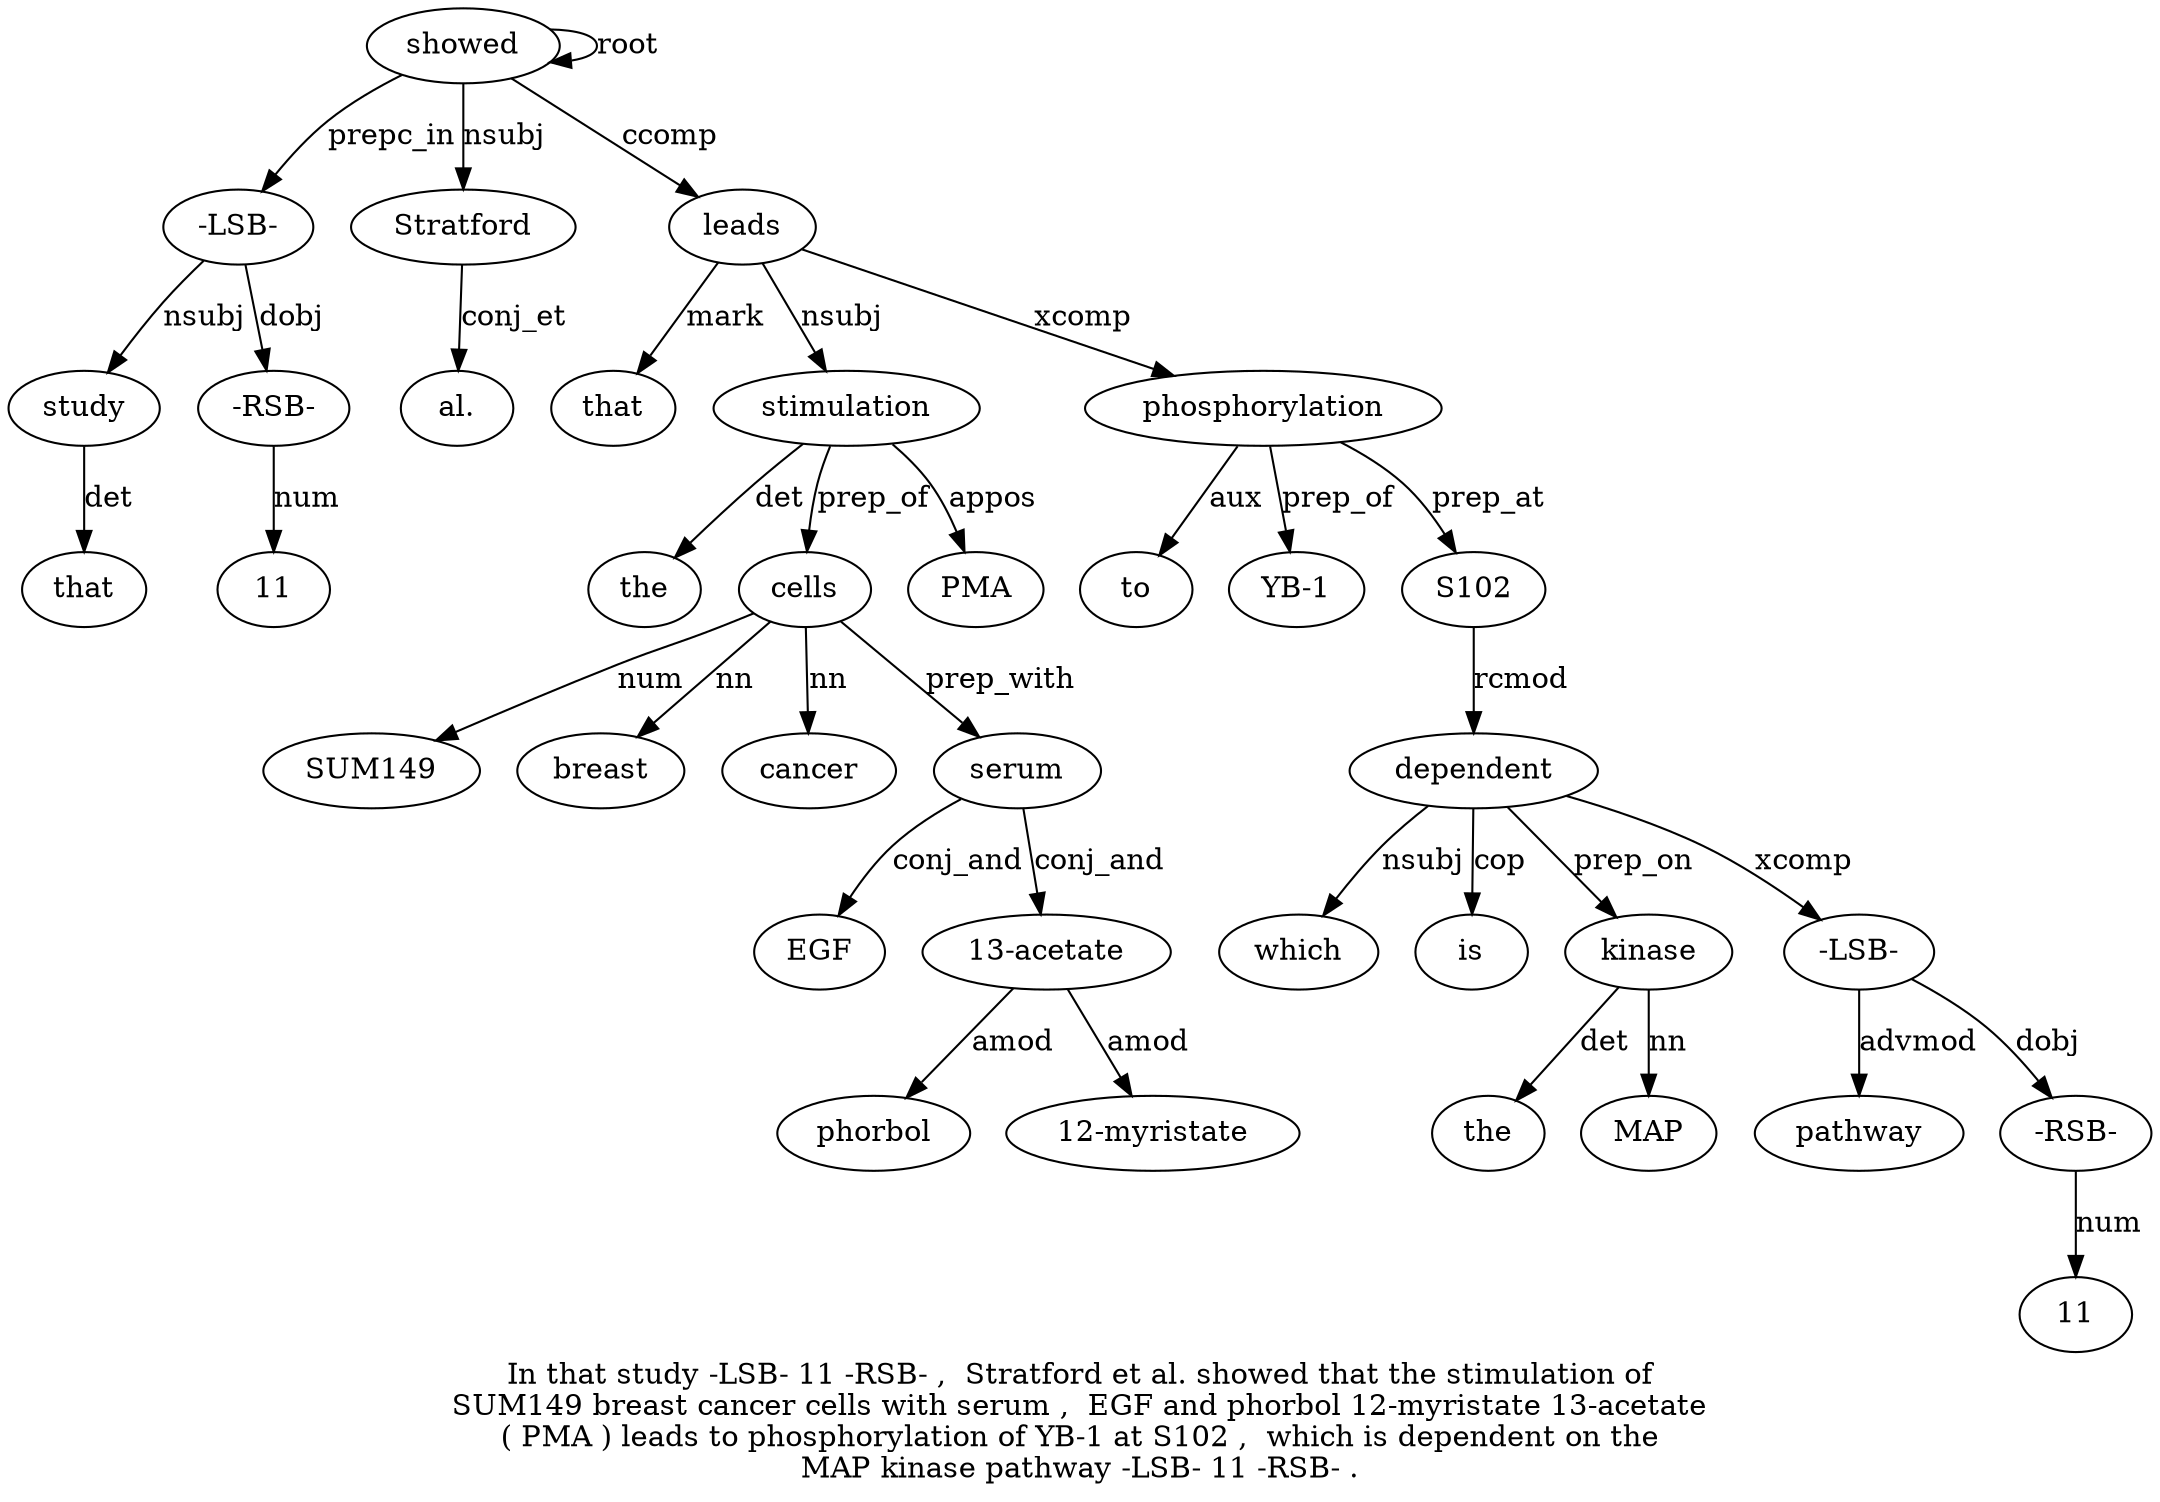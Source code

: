 digraph "In that study -LSB- 11 -RSB- ,  Stratford et al. showed that the stimulation of SUM149 breast cancer cells with serum ,  EGF and phorbol 12-myristate 13-acetate ( PMA ) leads to phosphorylation of YB-1 at S102 ,  which is dependent on the MAP kinase pathway -LSB- 11 -RSB- ." {
label="In that study -LSB- 11 -RSB- ,  Stratford et al. showed that the stimulation of
SUM149 breast cancer cells with serum ,  EGF and phorbol 12-myristate 13-acetate
( PMA ) leads to phosphorylation of YB-1 at S102 ,  which is dependent on the
MAP kinase pathway -LSB- 11 -RSB- .";
study3 [style=filled, fillcolor=white, label=study];
that2 [style=filled, fillcolor=white, label=that];
study3 -> that2  [label=det];
"-LSB-4" [style=filled, fillcolor=white, label="-LSB-"];
"-LSB-4" -> study3  [label=nsubj];
showed11 [style=filled, fillcolor=white, label=showed];
showed11 -> "-LSB-4"  [label=prepc_in];
"-RSB-6" [style=filled, fillcolor=white, label="-RSB-"];
115 [style=filled, fillcolor=white, label=11];
"-RSB-6" -> 115  [label=num];
"-LSB-4" -> "-RSB-6"  [label=dobj];
Stratford8 [style=filled, fillcolor=white, label=Stratford];
showed11 -> Stratford8  [label=nsubj];
"al.10" [style=filled, fillcolor=white, label="al."];
Stratford8 -> "al.10"  [label=conj_et];
showed11 -> showed11  [label=root];
leads31 [style=filled, fillcolor=white, label=leads];
that12 [style=filled, fillcolor=white, label=that];
leads31 -> that12  [label=mark];
stimulation14 [style=filled, fillcolor=white, label=stimulation];
the13 [style=filled, fillcolor=white, label=the];
stimulation14 -> the13  [label=det];
leads31 -> stimulation14  [label=nsubj];
cells19 [style=filled, fillcolor=white, label=cells];
SUM14916 [style=filled, fillcolor=white, label=SUM149];
cells19 -> SUM14916  [label=num];
breast17 [style=filled, fillcolor=white, label=breast];
cells19 -> breast17  [label=nn];
cancer18 [style=filled, fillcolor=white, label=cancer];
cells19 -> cancer18  [label=nn];
stimulation14 -> cells19  [label=prep_of];
serum21 [style=filled, fillcolor=white, label=serum];
cells19 -> serum21  [label=prep_with];
EGF23 [style=filled, fillcolor=white, label=EGF];
serum21 -> EGF23  [label=conj_and];
"13-acetate27" [style=filled, fillcolor=white, label="13-acetate"];
phorbol25 [style=filled, fillcolor=white, label=phorbol];
"13-acetate27" -> phorbol25  [label=amod];
"12-myristate6" [style=filled, fillcolor=white, label="12-myristate"];
"13-acetate27" -> "12-myristate6"  [label=amod];
serum21 -> "13-acetate27"  [label=conj_and];
PMA29 [style=filled, fillcolor=white, label=PMA];
stimulation14 -> PMA29  [label=appos];
showed11 -> leads31  [label=ccomp];
phosphorylation33 [style=filled, fillcolor=white, label=phosphorylation];
to32 [style=filled, fillcolor=white, label=to];
phosphorylation33 -> to32  [label=aux];
leads31 -> phosphorylation33  [label=xcomp];
"YB-135" [style=filled, fillcolor=white, label="YB-1"];
phosphorylation33 -> "YB-135"  [label=prep_of];
S10237 [style=filled, fillcolor=white, label=S102];
phosphorylation33 -> S10237  [label=prep_at];
dependent41 [style=filled, fillcolor=white, label=dependent];
which39 [style=filled, fillcolor=white, label=which];
dependent41 -> which39  [label=nsubj];
is40 [style=filled, fillcolor=white, label=is];
dependent41 -> is40  [label=cop];
S10237 -> dependent41  [label=rcmod];
kinase45 [style=filled, fillcolor=white, label=kinase];
the43 [style=filled, fillcolor=white, label=the];
kinase45 -> the43  [label=det];
MAP44 [style=filled, fillcolor=white, label=MAP];
kinase45 -> MAP44  [label=nn];
dependent41 -> kinase45  [label=prep_on];
"-LSB-47" [style=filled, fillcolor=white, label="-LSB-"];
pathway46 [style=filled, fillcolor=white, label=pathway];
"-LSB-47" -> pathway46  [label=advmod];
dependent41 -> "-LSB-47"  [label=xcomp];
"-RSB-49" [style=filled, fillcolor=white, label="-RSB-"];
1148 [style=filled, fillcolor=white, label=11];
"-RSB-49" -> 1148  [label=num];
"-LSB-47" -> "-RSB-49"  [label=dobj];
}
